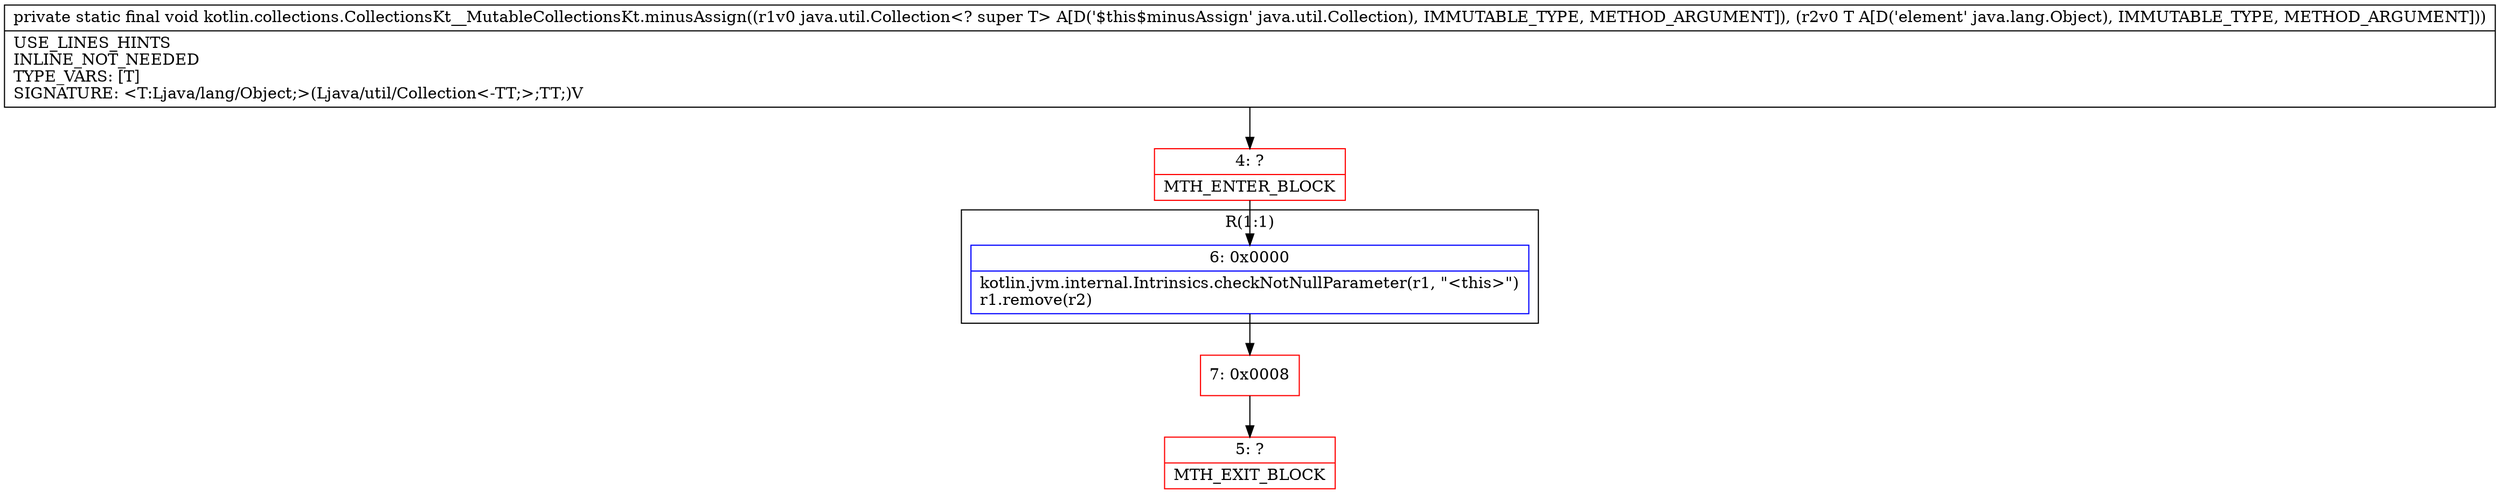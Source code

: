 digraph "CFG forkotlin.collections.CollectionsKt__MutableCollectionsKt.minusAssign(Ljava\/util\/Collection;Ljava\/lang\/Object;)V" {
subgraph cluster_Region_1704528061 {
label = "R(1:1)";
node [shape=record,color=blue];
Node_6 [shape=record,label="{6\:\ 0x0000|kotlin.jvm.internal.Intrinsics.checkNotNullParameter(r1, \"\<this\>\")\lr1.remove(r2)\l}"];
}
Node_4 [shape=record,color=red,label="{4\:\ ?|MTH_ENTER_BLOCK\l}"];
Node_7 [shape=record,color=red,label="{7\:\ 0x0008}"];
Node_5 [shape=record,color=red,label="{5\:\ ?|MTH_EXIT_BLOCK\l}"];
MethodNode[shape=record,label="{private static final void kotlin.collections.CollectionsKt__MutableCollectionsKt.minusAssign((r1v0 java.util.Collection\<? super T\> A[D('$this$minusAssign' java.util.Collection), IMMUTABLE_TYPE, METHOD_ARGUMENT]), (r2v0 T A[D('element' java.lang.Object), IMMUTABLE_TYPE, METHOD_ARGUMENT]))  | USE_LINES_HINTS\lINLINE_NOT_NEEDED\lTYPE_VARS: [T]\lSIGNATURE: \<T:Ljava\/lang\/Object;\>(Ljava\/util\/Collection\<\-TT;\>;TT;)V\l}"];
MethodNode -> Node_4;Node_6 -> Node_7;
Node_4 -> Node_6;
Node_7 -> Node_5;
}

